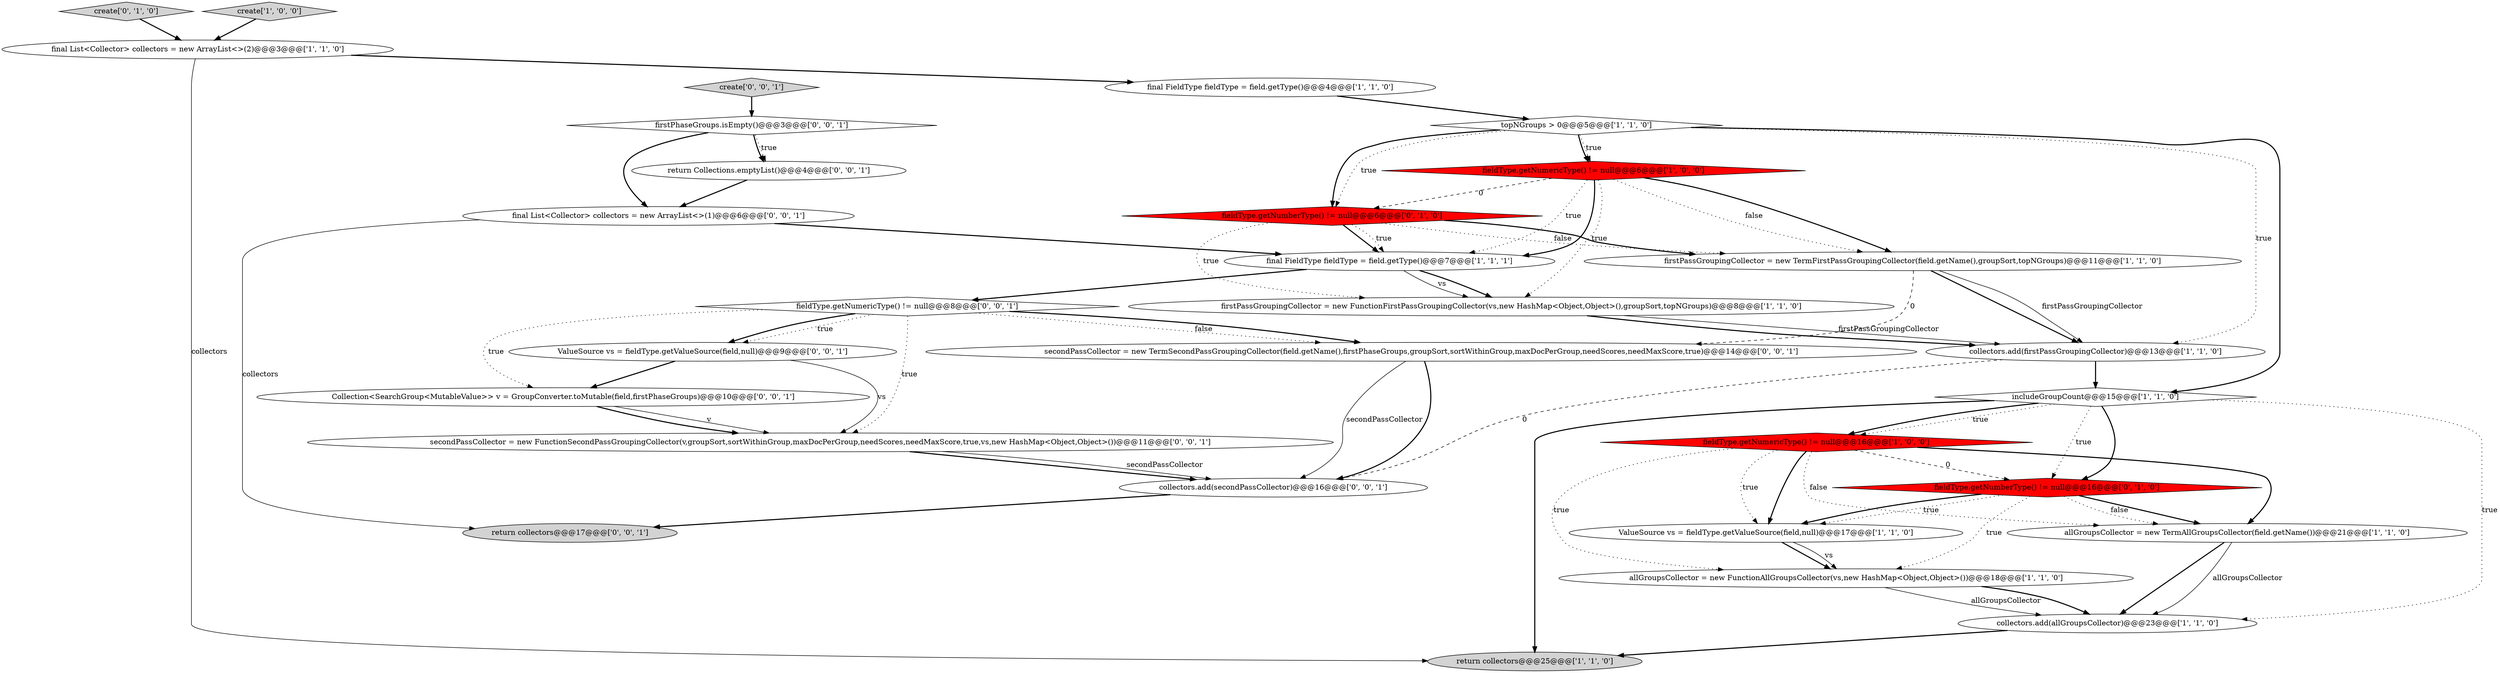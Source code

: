 digraph {
18 [style = filled, label = "create['0', '1', '0']", fillcolor = lightgray, shape = diamond image = "AAA0AAABBB2BBB"];
7 [style = filled, label = "allGroupsCollector = new TermAllGroupsCollector(field.getName())@@@21@@@['1', '1', '0']", fillcolor = white, shape = ellipse image = "AAA0AAABBB1BBB"];
26 [style = filled, label = "collectors.add(secondPassCollector)@@@16@@@['0', '0', '1']", fillcolor = white, shape = ellipse image = "AAA0AAABBB3BBB"];
13 [style = filled, label = "final FieldType fieldType = field.getType()@@@7@@@['1', '1', '1']", fillcolor = white, shape = ellipse image = "AAA0AAABBB1BBB"];
17 [style = filled, label = "fieldType.getNumberType() != null@@@6@@@['0', '1', '0']", fillcolor = red, shape = diamond image = "AAA1AAABBB2BBB"];
15 [style = filled, label = "return collectors@@@25@@@['1', '1', '0']", fillcolor = lightgray, shape = ellipse image = "AAA0AAABBB1BBB"];
20 [style = filled, label = "ValueSource vs = fieldType.getValueSource(field,null)@@@9@@@['0', '0', '1']", fillcolor = white, shape = ellipse image = "AAA0AAABBB3BBB"];
12 [style = filled, label = "topNGroups > 0@@@5@@@['1', '1', '0']", fillcolor = white, shape = diamond image = "AAA0AAABBB1BBB"];
2 [style = filled, label = "final FieldType fieldType = field.getType()@@@4@@@['1', '1', '0']", fillcolor = white, shape = ellipse image = "AAA0AAABBB1BBB"];
22 [style = filled, label = "create['0', '0', '1']", fillcolor = lightgray, shape = diamond image = "AAA0AAABBB3BBB"];
1 [style = filled, label = "collectors.add(firstPassGroupingCollector)@@@13@@@['1', '1', '0']", fillcolor = white, shape = ellipse image = "AAA0AAABBB1BBB"];
11 [style = filled, label = "firstPassGroupingCollector = new FunctionFirstPassGroupingCollector(vs,new HashMap<Object,Object>(),groupSort,topNGroups)@@@8@@@['1', '1', '0']", fillcolor = white, shape = ellipse image = "AAA0AAABBB1BBB"];
19 [style = filled, label = "firstPhaseGroups.isEmpty()@@@3@@@['0', '0', '1']", fillcolor = white, shape = diamond image = "AAA0AAABBB3BBB"];
16 [style = filled, label = "fieldType.getNumberType() != null@@@16@@@['0', '1', '0']", fillcolor = red, shape = diamond image = "AAA1AAABBB2BBB"];
29 [style = filled, label = "fieldType.getNumericType() != null@@@8@@@['0', '0', '1']", fillcolor = white, shape = diamond image = "AAA0AAABBB3BBB"];
9 [style = filled, label = "includeGroupCount@@@15@@@['1', '1', '0']", fillcolor = white, shape = diamond image = "AAA0AAABBB1BBB"];
8 [style = filled, label = "create['1', '0', '0']", fillcolor = lightgray, shape = diamond image = "AAA0AAABBB1BBB"];
21 [style = filled, label = "secondPassCollector = new TermSecondPassGroupingCollector(field.getName(),firstPhaseGroups,groupSort,sortWithinGroup,maxDocPerGroup,needScores,needMaxScore,true)@@@14@@@['0', '0', '1']", fillcolor = white, shape = ellipse image = "AAA0AAABBB3BBB"];
3 [style = filled, label = "firstPassGroupingCollector = new TermFirstPassGroupingCollector(field.getName(),groupSort,topNGroups)@@@11@@@['1', '1', '0']", fillcolor = white, shape = ellipse image = "AAA0AAABBB1BBB"];
24 [style = filled, label = "Collection<SearchGroup<MutableValue>> v = GroupConverter.toMutable(field,firstPhaseGroups)@@@10@@@['0', '0', '1']", fillcolor = white, shape = ellipse image = "AAA0AAABBB3BBB"];
14 [style = filled, label = "allGroupsCollector = new FunctionAllGroupsCollector(vs,new HashMap<Object,Object>())@@@18@@@['1', '1', '0']", fillcolor = white, shape = ellipse image = "AAA0AAABBB1BBB"];
5 [style = filled, label = "fieldType.getNumericType() != null@@@16@@@['1', '0', '0']", fillcolor = red, shape = diamond image = "AAA1AAABBB1BBB"];
6 [style = filled, label = "fieldType.getNumericType() != null@@@6@@@['1', '0', '0']", fillcolor = red, shape = diamond image = "AAA1AAABBB1BBB"];
23 [style = filled, label = "secondPassCollector = new FunctionSecondPassGroupingCollector(v,groupSort,sortWithinGroup,maxDocPerGroup,needScores,needMaxScore,true,vs,new HashMap<Object,Object>())@@@11@@@['0', '0', '1']", fillcolor = white, shape = ellipse image = "AAA0AAABBB3BBB"];
25 [style = filled, label = "return Collections.emptyList()@@@4@@@['0', '0', '1']", fillcolor = white, shape = ellipse image = "AAA0AAABBB3BBB"];
27 [style = filled, label = "return collectors@@@17@@@['0', '0', '1']", fillcolor = lightgray, shape = ellipse image = "AAA0AAABBB3BBB"];
28 [style = filled, label = "final List<Collector> collectors = new ArrayList<>(1)@@@6@@@['0', '0', '1']", fillcolor = white, shape = ellipse image = "AAA0AAABBB3BBB"];
4 [style = filled, label = "ValueSource vs = fieldType.getValueSource(field,null)@@@17@@@['1', '1', '0']", fillcolor = white, shape = ellipse image = "AAA0AAABBB1BBB"];
0 [style = filled, label = "collectors.add(allGroupsCollector)@@@23@@@['1', '1', '0']", fillcolor = white, shape = ellipse image = "AAA0AAABBB1BBB"];
10 [style = filled, label = "final List<Collector> collectors = new ArrayList<>(2)@@@3@@@['1', '1', '0']", fillcolor = white, shape = ellipse image = "AAA0AAABBB1BBB"];
6->3 [style = bold, label=""];
8->10 [style = bold, label=""];
5->14 [style = dotted, label="true"];
12->17 [style = dotted, label="true"];
4->14 [style = bold, label=""];
25->28 [style = bold, label=""];
11->1 [style = solid, label="firstPassGroupingCollector"];
9->0 [style = dotted, label="true"];
19->25 [style = dotted, label="true"];
6->3 [style = dotted, label="false"];
24->23 [style = solid, label="v"];
3->1 [style = bold, label=""];
22->19 [style = bold, label=""];
3->21 [style = dashed, label="0"];
11->1 [style = bold, label=""];
7->0 [style = solid, label="allGroupsCollector"];
1->26 [style = dashed, label="0"];
6->13 [style = dotted, label="true"];
5->7 [style = dotted, label="false"];
12->17 [style = bold, label=""];
16->7 [style = bold, label=""];
23->26 [style = bold, label=""];
12->1 [style = dotted, label="true"];
17->11 [style = dotted, label="true"];
28->13 [style = bold, label=""];
7->0 [style = bold, label=""];
14->0 [style = solid, label="allGroupsCollector"];
29->23 [style = dotted, label="true"];
6->17 [style = dashed, label="0"];
29->21 [style = dotted, label="false"];
20->23 [style = solid, label="vs"];
12->9 [style = bold, label=""];
12->6 [style = bold, label=""];
28->27 [style = solid, label="collectors"];
13->11 [style = bold, label=""];
16->4 [style = dotted, label="true"];
29->20 [style = dotted, label="true"];
0->15 [style = bold, label=""];
9->16 [style = bold, label=""];
1->9 [style = bold, label=""];
2->12 [style = bold, label=""];
19->25 [style = bold, label=""];
29->21 [style = bold, label=""];
3->1 [style = solid, label="firstPassGroupingCollector"];
5->4 [style = dotted, label="true"];
5->16 [style = dashed, label="0"];
29->20 [style = bold, label=""];
13->29 [style = bold, label=""];
21->26 [style = bold, label=""];
26->27 [style = bold, label=""];
21->26 [style = solid, label="secondPassCollector"];
17->3 [style = dotted, label="false"];
14->0 [style = bold, label=""];
18->10 [style = bold, label=""];
12->6 [style = dotted, label="true"];
9->15 [style = bold, label=""];
6->13 [style = bold, label=""];
5->4 [style = bold, label=""];
16->14 [style = dotted, label="true"];
13->11 [style = solid, label="vs"];
17->3 [style = bold, label=""];
9->5 [style = bold, label=""];
5->7 [style = bold, label=""];
10->2 [style = bold, label=""];
17->13 [style = bold, label=""];
16->7 [style = dotted, label="false"];
19->28 [style = bold, label=""];
10->15 [style = solid, label="collectors"];
6->11 [style = dotted, label="true"];
16->4 [style = bold, label=""];
9->16 [style = dotted, label="true"];
20->24 [style = bold, label=""];
17->13 [style = dotted, label="true"];
23->26 [style = solid, label="secondPassCollector"];
29->24 [style = dotted, label="true"];
4->14 [style = solid, label="vs"];
24->23 [style = bold, label=""];
9->5 [style = dotted, label="true"];
}
